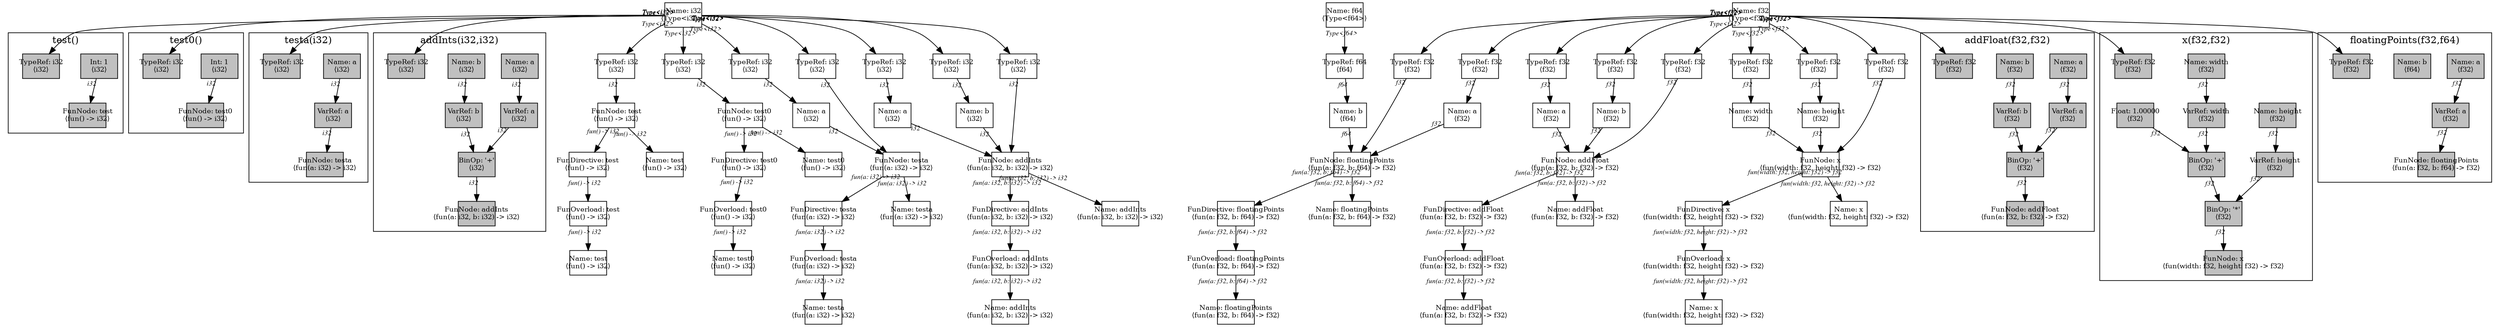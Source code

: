 digraph Document {
  node [shape=box,fixedsize=shape fontsize=10]
  1 [label="Name: i32\n⟨Type<i32>⟩", fillcolor=grey];
  2 [label="Name: f32\n⟨Type<f32>⟩", fillcolor=grey];
  3 [label="Name: f64\n⟨Type<f64>⟩", fillcolor=grey];
  4 [label="FunOverload: test\n⟨fun() -> i32⟩", fillcolor=grey];
  5 [label="FunDirective: test\n⟨fun() -> i32⟩", fillcolor=grey];
  6 [label="FunNode: test\n⟨fun() -> i32⟩", fillcolor=grey];
  7 [label="TypeRef: i32\n⟨i32⟩", fillcolor=grey];
  8 [label="Name: test\n⟨fun() -> i32⟩", fillcolor=grey];
  9 [label="Name: test\n⟨fun() -> i32⟩", fillcolor=grey];
  10 [label="FunOverload: test0\n⟨fun() -> i32⟩", fillcolor=grey];
  11 [label="FunDirective: test0\n⟨fun() -> i32⟩", fillcolor=grey];
  12 [label="FunNode: test0\n⟨fun() -> i32⟩", fillcolor=grey];
  13 [label="TypeRef: i32\n⟨i32⟩", fillcolor=grey];
  14 [label="Name: test0\n⟨fun() -> i32⟩", fillcolor=grey];
  15 [label="Name: test0\n⟨fun() -> i32⟩", fillcolor=grey];
  16 [label="FunOverload: testa\n⟨fun(a: i32) -> i32⟩", fillcolor=grey];
  17 [label="FunDirective: testa\n⟨fun(a: i32) -> i32⟩", fillcolor=grey];
  18 [label="FunNode: testa\n⟨fun(a: i32) -> i32⟩", fillcolor=grey];
  19 [label="TypeRef: i32\n⟨i32⟩", fillcolor=grey];
  20 [label="Name: a\n⟨i32⟩", fillcolor=grey];
  21 [label="TypeRef: i32\n⟨i32⟩", fillcolor=grey];
  22 [label="Name: testa\n⟨fun(a: i32) -> i32⟩", fillcolor=grey];
  23 [label="Name: testa\n⟨fun(a: i32) -> i32⟩", fillcolor=grey];
  24 [label="FunOverload: floatingPoints\n⟨fun(a: f32, b: f64) -> f32⟩", fillcolor=grey];
  25 [label="FunDirective: floatingPoints\n⟨fun(a: f32, b: f64) -> f32⟩", fillcolor=grey];
  26 [label="FunNode: floatingPoints\n⟨fun(a: f32, b: f64) -> f32⟩", fillcolor=grey];
  27 [label="TypeRef: f32\n⟨f32⟩", fillcolor=grey];
  28 [label="Name: a\n⟨f32⟩", fillcolor=grey];
  29 [label="TypeRef: f64\n⟨f64⟩", fillcolor=grey];
  30 [label="Name: b\n⟨f64⟩", fillcolor=grey];
  31 [label="TypeRef: f32\n⟨f32⟩", fillcolor=grey];
  32 [label="Name: floatingPoints\n⟨fun(a: f32, b: f64) -> f32⟩", fillcolor=grey];
  33 [label="Name: floatingPoints\n⟨fun(a: f32, b: f64) -> f32⟩", fillcolor=grey];
  34 [label="FunOverload: addFloat\n⟨fun(a: f32, b: f32) -> f32⟩", fillcolor=grey];
  35 [label="FunDirective: addFloat\n⟨fun(a: f32, b: f32) -> f32⟩", fillcolor=grey];
  36 [label="FunNode: addFloat\n⟨fun(a: f32, b: f32) -> f32⟩", fillcolor=grey];
  37 [label="TypeRef: f32\n⟨f32⟩", fillcolor=grey];
  38 [label="Name: a\n⟨f32⟩", fillcolor=grey];
  39 [label="TypeRef: f32\n⟨f32⟩", fillcolor=grey];
  40 [label="Name: b\n⟨f32⟩", fillcolor=grey];
  41 [label="TypeRef: f32\n⟨f32⟩", fillcolor=grey];
  42 [label="Name: addFloat\n⟨fun(a: f32, b: f32) -> f32⟩", fillcolor=grey];
  43 [label="Name: addFloat\n⟨fun(a: f32, b: f32) -> f32⟩", fillcolor=grey];
  44 [label="FunOverload: addInts\n⟨fun(a: i32, b: i32) -> i32⟩", fillcolor=grey];
  45 [label="FunDirective: addInts\n⟨fun(a: i32, b: i32) -> i32⟩", fillcolor=grey];
  46 [label="FunNode: addInts\n⟨fun(a: i32, b: i32) -> i32⟩", fillcolor=grey];
  47 [label="TypeRef: i32\n⟨i32⟩", fillcolor=grey];
  48 [label="Name: a\n⟨i32⟩", fillcolor=grey];
  49 [label="TypeRef: i32\n⟨i32⟩", fillcolor=grey];
  50 [label="Name: b\n⟨i32⟩", fillcolor=grey];
  51 [label="TypeRef: i32\n⟨i32⟩", fillcolor=grey];
  52 [label="Name: addInts\n⟨fun(a: i32, b: i32) -> i32⟩", fillcolor=grey];
  53 [label="Name: addInts\n⟨fun(a: i32, b: i32) -> i32⟩", fillcolor=grey];
  54 [label="FunOverload: x\n⟨fun(width: f32, height: f32) -> f32⟩", fillcolor=grey];
  55 [label="FunDirective: x\n⟨fun(width: f32, height: f32) -> f32⟩", fillcolor=grey];
  56 [label="FunNode: x\n⟨fun(width: f32, height: f32) -> f32⟩", fillcolor=grey];
  57 [label="TypeRef: f32\n⟨f32⟩", fillcolor=grey];
  58 [label="Name: width\n⟨f32⟩", fillcolor=grey];
  59 [label="TypeRef: f32\n⟨f32⟩", fillcolor=grey];
  60 [label="Name: height\n⟨f32⟩", fillcolor=grey];
  61 [label="TypeRef: f32\n⟨f32⟩", fillcolor=grey];
  62 [label="Name: x\n⟨fun(width: f32, height: f32) -> f32⟩", fillcolor=grey];
  63 [label="Name: x\n⟨fun(width: f32, height: f32) -> f32⟩", fillcolor=grey];
  subgraph cluster0 {
    node [style=filled, fillcolor=grey];
    64 [label="Int: 1\n⟨i32⟩", fillcolor=grey];
    65 [label="FunNode: test\n⟨fun() -> i32⟩", fillcolor=grey];
    66 [label="TypeRef: i32\n⟨i32⟩", fillcolor=grey];
    64 -> 65[taillabel="i32" labeldistance="1" fontname="times  italic" fontsize = 10 color="black" ];
  label = "test()";
}
  subgraph cluster1 {
    node [style=filled, fillcolor=grey];
    67 [label="Int: 1\n⟨i32⟩", fillcolor=grey];
    68 [label="FunNode: test0\n⟨fun() -> i32⟩", fillcolor=grey];
    69 [label="TypeRef: i32\n⟨i32⟩", fillcolor=grey];
    67 -> 68[taillabel="i32" labeldistance="1" fontname="times  italic" fontsize = 10 color="black" ];
  label = "test0()";
}
  subgraph cluster2 {
    node [style=filled, fillcolor=grey];
    70 [label="Name: a\n⟨i32⟩", fillcolor=grey];
    71 [label="VarRef: a\n⟨i32⟩", fillcolor=grey];
    72 [label="FunNode: testa\n⟨fun(a: i32) -> i32⟩", fillcolor=grey];
    73 [label="TypeRef: i32\n⟨i32⟩", fillcolor=grey];
    70 -> 71[taillabel="i32" labeldistance="1" fontname="times  italic" fontsize = 10 color="black" ];
    71 -> 72[taillabel="i32" labeldistance="1" fontname="times  italic" fontsize = 10 color="black" ];
  label = "testa(i32)";
}
  subgraph cluster3 {
    node [style=filled, fillcolor=grey];
    74 [label="Name: a\n⟨i32⟩", fillcolor=grey];
    75 [label="Name: b\n⟨i32⟩", fillcolor=grey];
    76 [label="BinOp: '+'\n⟨i32⟩", fillcolor=grey];
    77 [label="VarRef: a\n⟨i32⟩", fillcolor=grey];
    78 [label="VarRef: b\n⟨i32⟩", fillcolor=grey];
    79 [label="FunNode: addInts\n⟨fun(a: i32, b: i32) -> i32⟩", fillcolor=grey];
    80 [label="TypeRef: i32\n⟨i32⟩", fillcolor=grey];
    74 -> 77[taillabel="i32" labeldistance="1" fontname="times  italic" fontsize = 10 color="black" ];
    75 -> 78[taillabel="i32" labeldistance="1" fontname="times  italic" fontsize = 10 color="black" ];
    76 -> 79[taillabel="i32" labeldistance="1" fontname="times  italic" fontsize = 10 color="black" ];
    77 -> 76[taillabel="i32" labeldistance="1" fontname="times  italic" fontsize = 10 color="black" ];
    78 -> 76[taillabel="i32" labeldistance="1" fontname="times  italic" fontsize = 10 color="black" ];
  label = "addInts(i32,i32)";
}
  subgraph cluster4 {
    node [style=filled, fillcolor=grey];
    81 [label="Name: a\n⟨f32⟩", fillcolor=grey];
    82 [label="Name: b\n⟨f32⟩", fillcolor=grey];
    83 [label="BinOp: '+'\n⟨f32⟩", fillcolor=grey];
    84 [label="VarRef: a\n⟨f32⟩", fillcolor=grey];
    85 [label="VarRef: b\n⟨f32⟩", fillcolor=grey];
    86 [label="FunNode: addFloat\n⟨fun(a: f32, b: f32) -> f32⟩", fillcolor=grey];
    87 [label="TypeRef: f32\n⟨f32⟩", fillcolor=grey];
    81 -> 84[taillabel="f32" labeldistance="1" fontname="times  italic" fontsize = 10 color="black" ];
    82 -> 85[taillabel="f32" labeldistance="1" fontname="times  italic" fontsize = 10 color="black" ];
    83 -> 86[taillabel="f32" labeldistance="1" fontname="times  italic" fontsize = 10 color="black" ];
    84 -> 83[taillabel="f32" labeldistance="1" fontname="times  italic" fontsize = 10 color="black" ];
    85 -> 83[taillabel="f32" labeldistance="1" fontname="times  italic" fontsize = 10 color="black" ];
  label = "addFloat(f32,f32)";
}
  subgraph cluster5 {
    node [style=filled, fillcolor=grey];
    88 [label="Name: width\n⟨f32⟩", fillcolor=grey];
    89 [label="Name: height\n⟨f32⟩", fillcolor=grey];
    90 [label="BinOp: '*'\n⟨f32⟩", fillcolor=grey];
    91 [label="BinOp: '+'\n⟨f32⟩", fillcolor=grey];
    92 [label="VarRef: width\n⟨f32⟩", fillcolor=grey];
    93 [label="Float: 1.00000\n⟨f32⟩", fillcolor=grey];
    94 [label="VarRef: height\n⟨f32⟩", fillcolor=grey];
    95 [label="FunNode: x\n⟨fun(width: f32, height: f32) -> f32⟩", fillcolor=grey];
    96 [label="TypeRef: f32\n⟨f32⟩", fillcolor=grey];
    88 -> 92[taillabel="f32" labeldistance="1" fontname="times  italic" fontsize = 10 color="black" ];
    89 -> 94[taillabel="f32" labeldistance="1" fontname="times  italic" fontsize = 10 color="black" ];
    90 -> 95[taillabel="f32" labeldistance="1" fontname="times  italic" fontsize = 10 color="black" ];
    91 -> 90[taillabel="f32" labeldistance="1" fontname="times  italic" fontsize = 10 color="black" ];
    92 -> 91[taillabel="f32" labeldistance="1" fontname="times  italic" fontsize = 10 color="black" ];
    93 -> 91[taillabel="f32" labeldistance="1" fontname="times  italic" fontsize = 10 color="black" ];
    94 -> 90[taillabel="f32" labeldistance="1" fontname="times  italic" fontsize = 10 color="black" ];
  label = "x(f32,f32)";
}
  subgraph cluster6 {
    node [style=filled, fillcolor=grey];
    97 [label="Name: a\n⟨f32⟩", fillcolor=grey];
    98 [label="Name: b\n⟨f64⟩", fillcolor=grey];
    99 [label="VarRef: a\n⟨f32⟩", fillcolor=grey];
    100 [label="FunNode: floatingPoints\n⟨fun(a: f32, b: f64) -> f32⟩", fillcolor=grey];
    101 [label="TypeRef: f32\n⟨f32⟩", fillcolor=grey];
    97 -> 99[taillabel="f32" labeldistance="1" fontname="times  italic" fontsize = 10 color="black" ];
    99 -> 100[taillabel="f32" labeldistance="1" fontname="times  italic" fontsize = 10 color="black" ];
  label = "floatingPoints(f32,f64)";
}
  1 -> 7[taillabel="Type<i32>" labeldistance="1" fontname="times  italic" fontsize = 10 color="black" ];
  1 -> 13[taillabel="Type<i32>" labeldistance="1" fontname="times  italic" fontsize = 10 color="black" ];
  1 -> 19[taillabel="Type<i32>" labeldistance="1" fontname="times  italic" fontsize = 10 color="black" ];
  1 -> 21[taillabel="Type<i32>" labeldistance="1" fontname="times  italic" fontsize = 10 color="black" ];
  1 -> 47[taillabel="Type<i32>" labeldistance="1" fontname="times  italic" fontsize = 10 color="black" ];
  1 -> 49[taillabel="Type<i32>" labeldistance="1" fontname="times  italic" fontsize = 10 color="black" ];
  1 -> 51[taillabel="Type<i32>" labeldistance="1" fontname="times  italic" fontsize = 10 color="black" ];
  1 -> 66[taillabel="Type<i32>" labeldistance="1" fontname="times  italic" fontsize = 10 color="black" ];
  1 -> 69[taillabel="Type<i32>" labeldistance="1" fontname="times  italic" fontsize = 10 color="black" ];
  1 -> 73[taillabel="Type<i32>" labeldistance="1" fontname="times  italic" fontsize = 10 color="black" ];
  1 -> 80[taillabel="Type<i32>" labeldistance="1" fontname="times  italic" fontsize = 10 color="black" ];
  2 -> 27[taillabel="Type<f32>" labeldistance="1" fontname="times  italic" fontsize = 10 color="black" ];
  2 -> 31[taillabel="Type<f32>" labeldistance="1" fontname="times  italic" fontsize = 10 color="black" ];
  2 -> 37[taillabel="Type<f32>" labeldistance="1" fontname="times  italic" fontsize = 10 color="black" ];
  2 -> 39[taillabel="Type<f32>" labeldistance="1" fontname="times  italic" fontsize = 10 color="black" ];
  2 -> 41[taillabel="Type<f32>" labeldistance="1" fontname="times  italic" fontsize = 10 color="black" ];
  2 -> 57[taillabel="Type<f32>" labeldistance="1" fontname="times  italic" fontsize = 10 color="black" ];
  2 -> 59[taillabel="Type<f32>" labeldistance="1" fontname="times  italic" fontsize = 10 color="black" ];
  2 -> 61[taillabel="Type<f32>" labeldistance="1" fontname="times  italic" fontsize = 10 color="black" ];
  2 -> 87[taillabel="Type<f32>" labeldistance="1" fontname="times  italic" fontsize = 10 color="black" ];
  2 -> 96[taillabel="Type<f32>" labeldistance="1" fontname="times  italic" fontsize = 10 color="black" ];
  2 -> 101[taillabel="Type<f32>" labeldistance="1" fontname="times  italic" fontsize = 10 color="black" ];
  3 -> 29[taillabel="Type<f64>" labeldistance="1" fontname="times  italic" fontsize = 10 color="black" ];
  4 -> 9[taillabel="fun() -> i32" labeldistance="1" fontname="times  italic" fontsize = 10 color="black" ];
  5 -> 4[taillabel="fun() -> i32" labeldistance="1" fontname="times  italic" fontsize = 10 color="black" ];
  6 -> 8[taillabel="fun() -> i32" labeldistance="1" fontname="times  italic" fontsize = 10 color="black" ];
  6 -> 5[taillabel="fun() -> i32" labeldistance="1" fontname="times  italic" fontsize = 10 color="black" ];
  7 -> 6[taillabel="i32" labeldistance="1" fontname="times  italic" fontsize = 10 color="black" ];
  10 -> 15[taillabel="fun() -> i32" labeldistance="1" fontname="times  italic" fontsize = 10 color="black" ];
  11 -> 10[taillabel="fun() -> i32" labeldistance="1" fontname="times  italic" fontsize = 10 color="black" ];
  12 -> 14[taillabel="fun() -> i32" labeldistance="1" fontname="times  italic" fontsize = 10 color="black" ];
  12 -> 11[taillabel="fun() -> i32" labeldistance="1" fontname="times  italic" fontsize = 10 color="black" ];
  13 -> 12[taillabel="i32" labeldistance="1" fontname="times  italic" fontsize = 10 color="black" ];
  16 -> 23[taillabel="fun(a: i32) -> i32" labeldistance="1" fontname="times  italic" fontsize = 10 color="black" ];
  17 -> 16[taillabel="fun(a: i32) -> i32" labeldistance="1" fontname="times  italic" fontsize = 10 color="black" ];
  18 -> 22[taillabel="fun(a: i32) -> i32" labeldistance="1" fontname="times  italic" fontsize = 10 color="black" ];
  18 -> 17[taillabel="fun(a: i32) -> i32" labeldistance="1" fontname="times  italic" fontsize = 10 color="black" ];
  19 -> 20[taillabel="i32" labeldistance="1" fontname="times  italic" fontsize = 10 color="black" ];
  20 -> 18[taillabel="i32" labeldistance="1" fontname="times  italic" fontsize = 10 color="black" ];
  21 -> 18[taillabel="i32" labeldistance="1" fontname="times  italic" fontsize = 10 color="black" ];
  24 -> 33[taillabel="fun(a: f32, b: f64) -> f32" labeldistance="1" fontname="times  italic" fontsize = 10 color="black" ];
  25 -> 24[taillabel="fun(a: f32, b: f64) -> f32" labeldistance="1" fontname="times  italic" fontsize = 10 color="black" ];
  26 -> 32[taillabel="fun(a: f32, b: f64) -> f32" labeldistance="1" fontname="times  italic" fontsize = 10 color="black" ];
  26 -> 25[taillabel="fun(a: f32, b: f64) -> f32" labeldistance="1" fontname="times  italic" fontsize = 10 color="black" ];
  27 -> 28[taillabel="f32" labeldistance="1" fontname="times  italic" fontsize = 10 color="black" ];
  28 -> 26[taillabel="f32" labeldistance="1" fontname="times  italic" fontsize = 10 color="black" ];
  29 -> 30[taillabel="f64" labeldistance="1" fontname="times  italic" fontsize = 10 color="black" ];
  30 -> 26[taillabel="f64" labeldistance="1" fontname="times  italic" fontsize = 10 color="black" ];
  31 -> 26[taillabel="f32" labeldistance="1" fontname="times  italic" fontsize = 10 color="black" ];
  34 -> 43[taillabel="fun(a: f32, b: f32) -> f32" labeldistance="1" fontname="times  italic" fontsize = 10 color="black" ];
  35 -> 34[taillabel="fun(a: f32, b: f32) -> f32" labeldistance="1" fontname="times  italic" fontsize = 10 color="black" ];
  36 -> 42[taillabel="fun(a: f32, b: f32) -> f32" labeldistance="1" fontname="times  italic" fontsize = 10 color="black" ];
  36 -> 35[taillabel="fun(a: f32, b: f32) -> f32" labeldistance="1" fontname="times  italic" fontsize = 10 color="black" ];
  37 -> 38[taillabel="f32" labeldistance="1" fontname="times  italic" fontsize = 10 color="black" ];
  38 -> 36[taillabel="f32" labeldistance="1" fontname="times  italic" fontsize = 10 color="black" ];
  39 -> 40[taillabel="f32" labeldistance="1" fontname="times  italic" fontsize = 10 color="black" ];
  40 -> 36[taillabel="f32" labeldistance="1" fontname="times  italic" fontsize = 10 color="black" ];
  41 -> 36[taillabel="f32" labeldistance="1" fontname="times  italic" fontsize = 10 color="black" ];
  44 -> 53[taillabel="fun(a: i32, b: i32) -> i32" labeldistance="1" fontname="times  italic" fontsize = 10 color="black" ];
  45 -> 44[taillabel="fun(a: i32, b: i32) -> i32" labeldistance="1" fontname="times  italic" fontsize = 10 color="black" ];
  46 -> 52[taillabel="fun(a: i32, b: i32) -> i32" labeldistance="1" fontname="times  italic" fontsize = 10 color="black" ];
  46 -> 45[taillabel="fun(a: i32, b: i32) -> i32" labeldistance="1" fontname="times  italic" fontsize = 10 color="black" ];
  47 -> 48[taillabel="i32" labeldistance="1" fontname="times  italic" fontsize = 10 color="black" ];
  48 -> 46[taillabel="i32" labeldistance="1" fontname="times  italic" fontsize = 10 color="black" ];
  49 -> 50[taillabel="i32" labeldistance="1" fontname="times  italic" fontsize = 10 color="black" ];
  50 -> 46[taillabel="i32" labeldistance="1" fontname="times  italic" fontsize = 10 color="black" ];
  51 -> 46[taillabel="i32" labeldistance="1" fontname="times  italic" fontsize = 10 color="black" ];
  54 -> 63[taillabel="fun(width: f32, height: f32) -> f32" labeldistance="1" fontname="times  italic" fontsize = 10 color="black" ];
  55 -> 54[taillabel="fun(width: f32, height: f32) -> f32" labeldistance="1" fontname="times  italic" fontsize = 10 color="black" ];
  56 -> 62[taillabel="fun(width: f32, height: f32) -> f32" labeldistance="1" fontname="times  italic" fontsize = 10 color="black" ];
  56 -> 55[taillabel="fun(width: f32, height: f32) -> f32" labeldistance="1" fontname="times  italic" fontsize = 10 color="black" ];
  57 -> 58[taillabel="f32" labeldistance="1" fontname="times  italic" fontsize = 10 color="black" ];
  58 -> 56[taillabel="f32" labeldistance="1" fontname="times  italic" fontsize = 10 color="black" ];
  59 -> 60[taillabel="f32" labeldistance="1" fontname="times  italic" fontsize = 10 color="black" ];
  60 -> 56[taillabel="f32" labeldistance="1" fontname="times  italic" fontsize = 10 color="black" ];
  61 -> 56[taillabel="f32" labeldistance="1" fontname="times  italic" fontsize = 10 color="black" ];
  label="";
}
